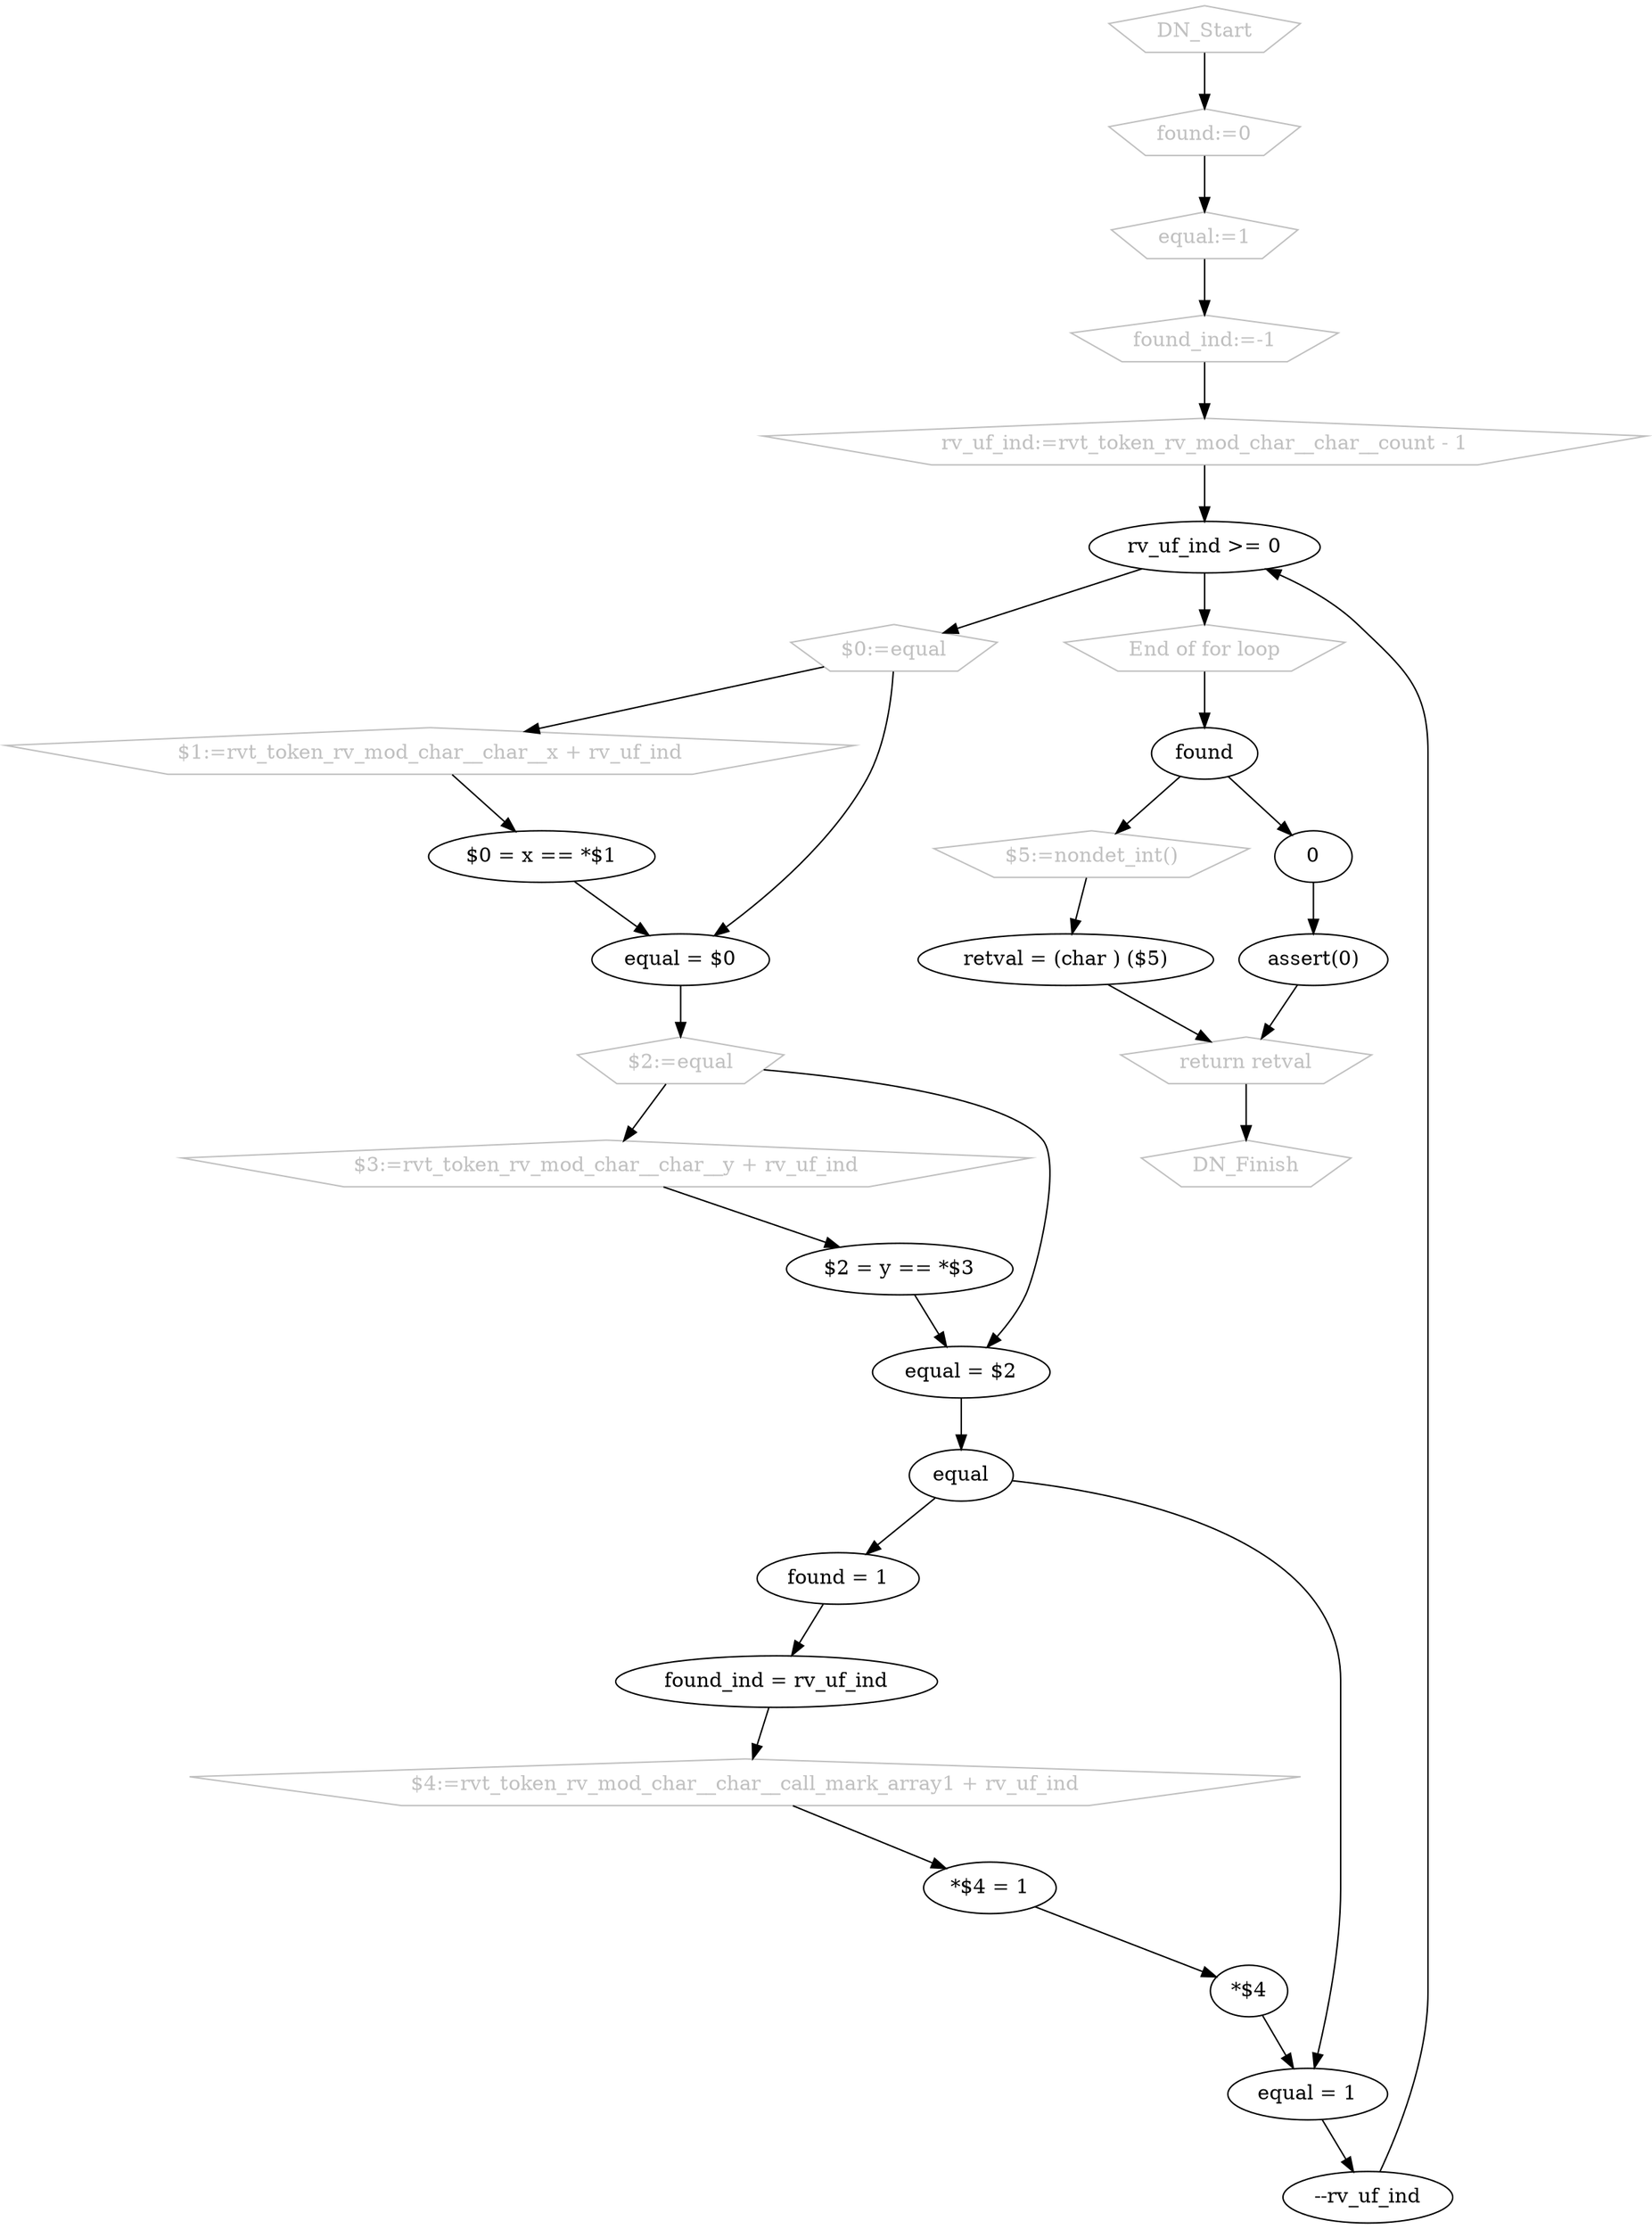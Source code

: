 digraph G{
0 [ label = "DN_Start" , fontcolor = "grey" , shape = "pentagon" , color = "grey" ];
2 [ label = "found:=0" , fontcolor = "grey" , shape = "pentagon" , color = "grey" ];
3 [ label = "equal:=1" , fontcolor = "grey" , shape = "pentagon" , color = "grey" ];
4 [ label = "found_ind:=-1" , fontcolor = "grey" , shape = "pentagon" , color = "grey" ];
5 [ label = "rv_uf_ind:=rvt_token_rv_mod_char__char__count - 1" , fontcolor = "grey" , shape = "pentagon" , color = "grey" ];
7 [ label = "rv_uf_ind >= 0" ];
8 [ label = "$0:=equal" , fontcolor = "grey" , shape = "pentagon" , color = "grey" ];
9 [ label = "$1:=rvt_token_rv_mod_char__char__x + rv_uf_ind" , fontcolor = "grey" , shape = "pentagon" , color = "grey" ];
10 [ label = "$0 = x == *$1" ];
11 [ label = "equal = $0" ];
12 [ label = "$2:=equal" , fontcolor = "grey" , shape = "pentagon" , color = "grey" ];
13 [ label = "$3:=rvt_token_rv_mod_char__char__y + rv_uf_ind" , fontcolor = "grey" , shape = "pentagon" , color = "grey" ];
14 [ label = "$2 = y == *$3" ];
15 [ label = "equal = $2" ];
16 [ label = "equal" ];
17 [ label = "found = 1" ];
18 [ label = "found_ind = rv_uf_ind" ];
19 [ label = "$4:=rvt_token_rv_mod_char__char__call_mark_array1 + rv_uf_ind" , fontcolor = "grey" , shape = "pentagon" , color = "grey" ];
20 [ label = "*$4 = 1" ];
21 [ label = "*$4" ];
22 [ label = "equal = 1" ];
24 [ label = "--rv_uf_ind" ];
25 [ label = "End of for loop" , fontcolor = "grey" , shape = "pentagon" , color = "grey" ];
26 [ label = "found" ];
27 [ label = "$5:=nondet_int()" , fontcolor = "grey" , shape = "pentagon" , color = "grey" ];
28 [ label = "retval = (char ) ($5)" ];
29 [ label = "0" ];
30 [ label = "assert(0)" ];
31 [ label = "return retval" , fontcolor = "grey" , shape = "pentagon" , color = "grey" ];
32 [ label = "DN_Finish" , fontcolor = "grey" , shape = "pentagon" , color = "grey" ];
0->2;
2->3;
3->4;
4->5;
5->7;
24->7;
7->8;
8->9;
9->10;
8->11;
10->11;
11->12;
12->13;
13->14;
12->15;
14->15;
15->16;
16->17;
17->18;
18->19;
19->20;
20->21;
16->22;
21->22;
22->24;
7->25;
25->26;
26->27;
27->28;
26->29;
29->30;
30->31;
28->31;
31->32;
}
